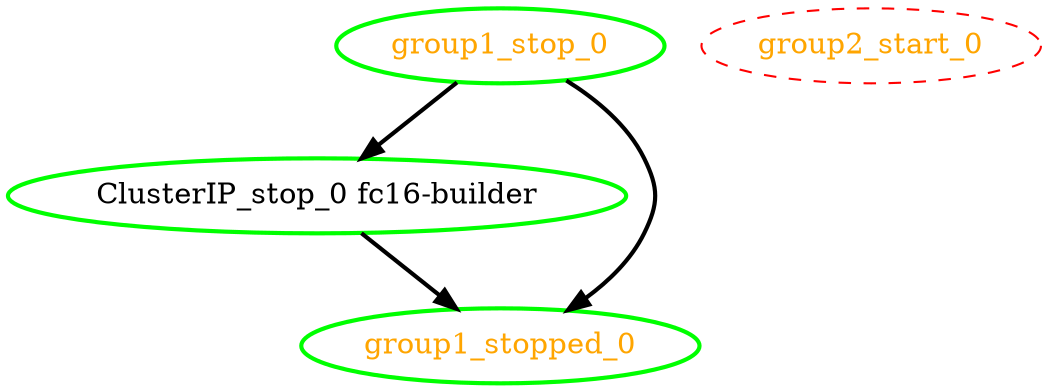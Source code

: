 digraph "g" {
"ClusterIP_stop_0 fc16-builder" -> "group1_stopped_0" [ style = bold]
"ClusterIP_stop_0 fc16-builder" [ style=bold color="green" fontcolor="black"]
"group1_stop_0" -> "ClusterIP_stop_0 fc16-builder" [ style = bold]
"group1_stop_0" -> "group1_stopped_0" [ style = bold]
"group1_stop_0" [ style=bold color="green" fontcolor="orange"]
"group1_stopped_0" [ style=bold color="green" fontcolor="orange"]
"group2_start_0" [ style=dashed color="red" fontcolor="orange"]
}
